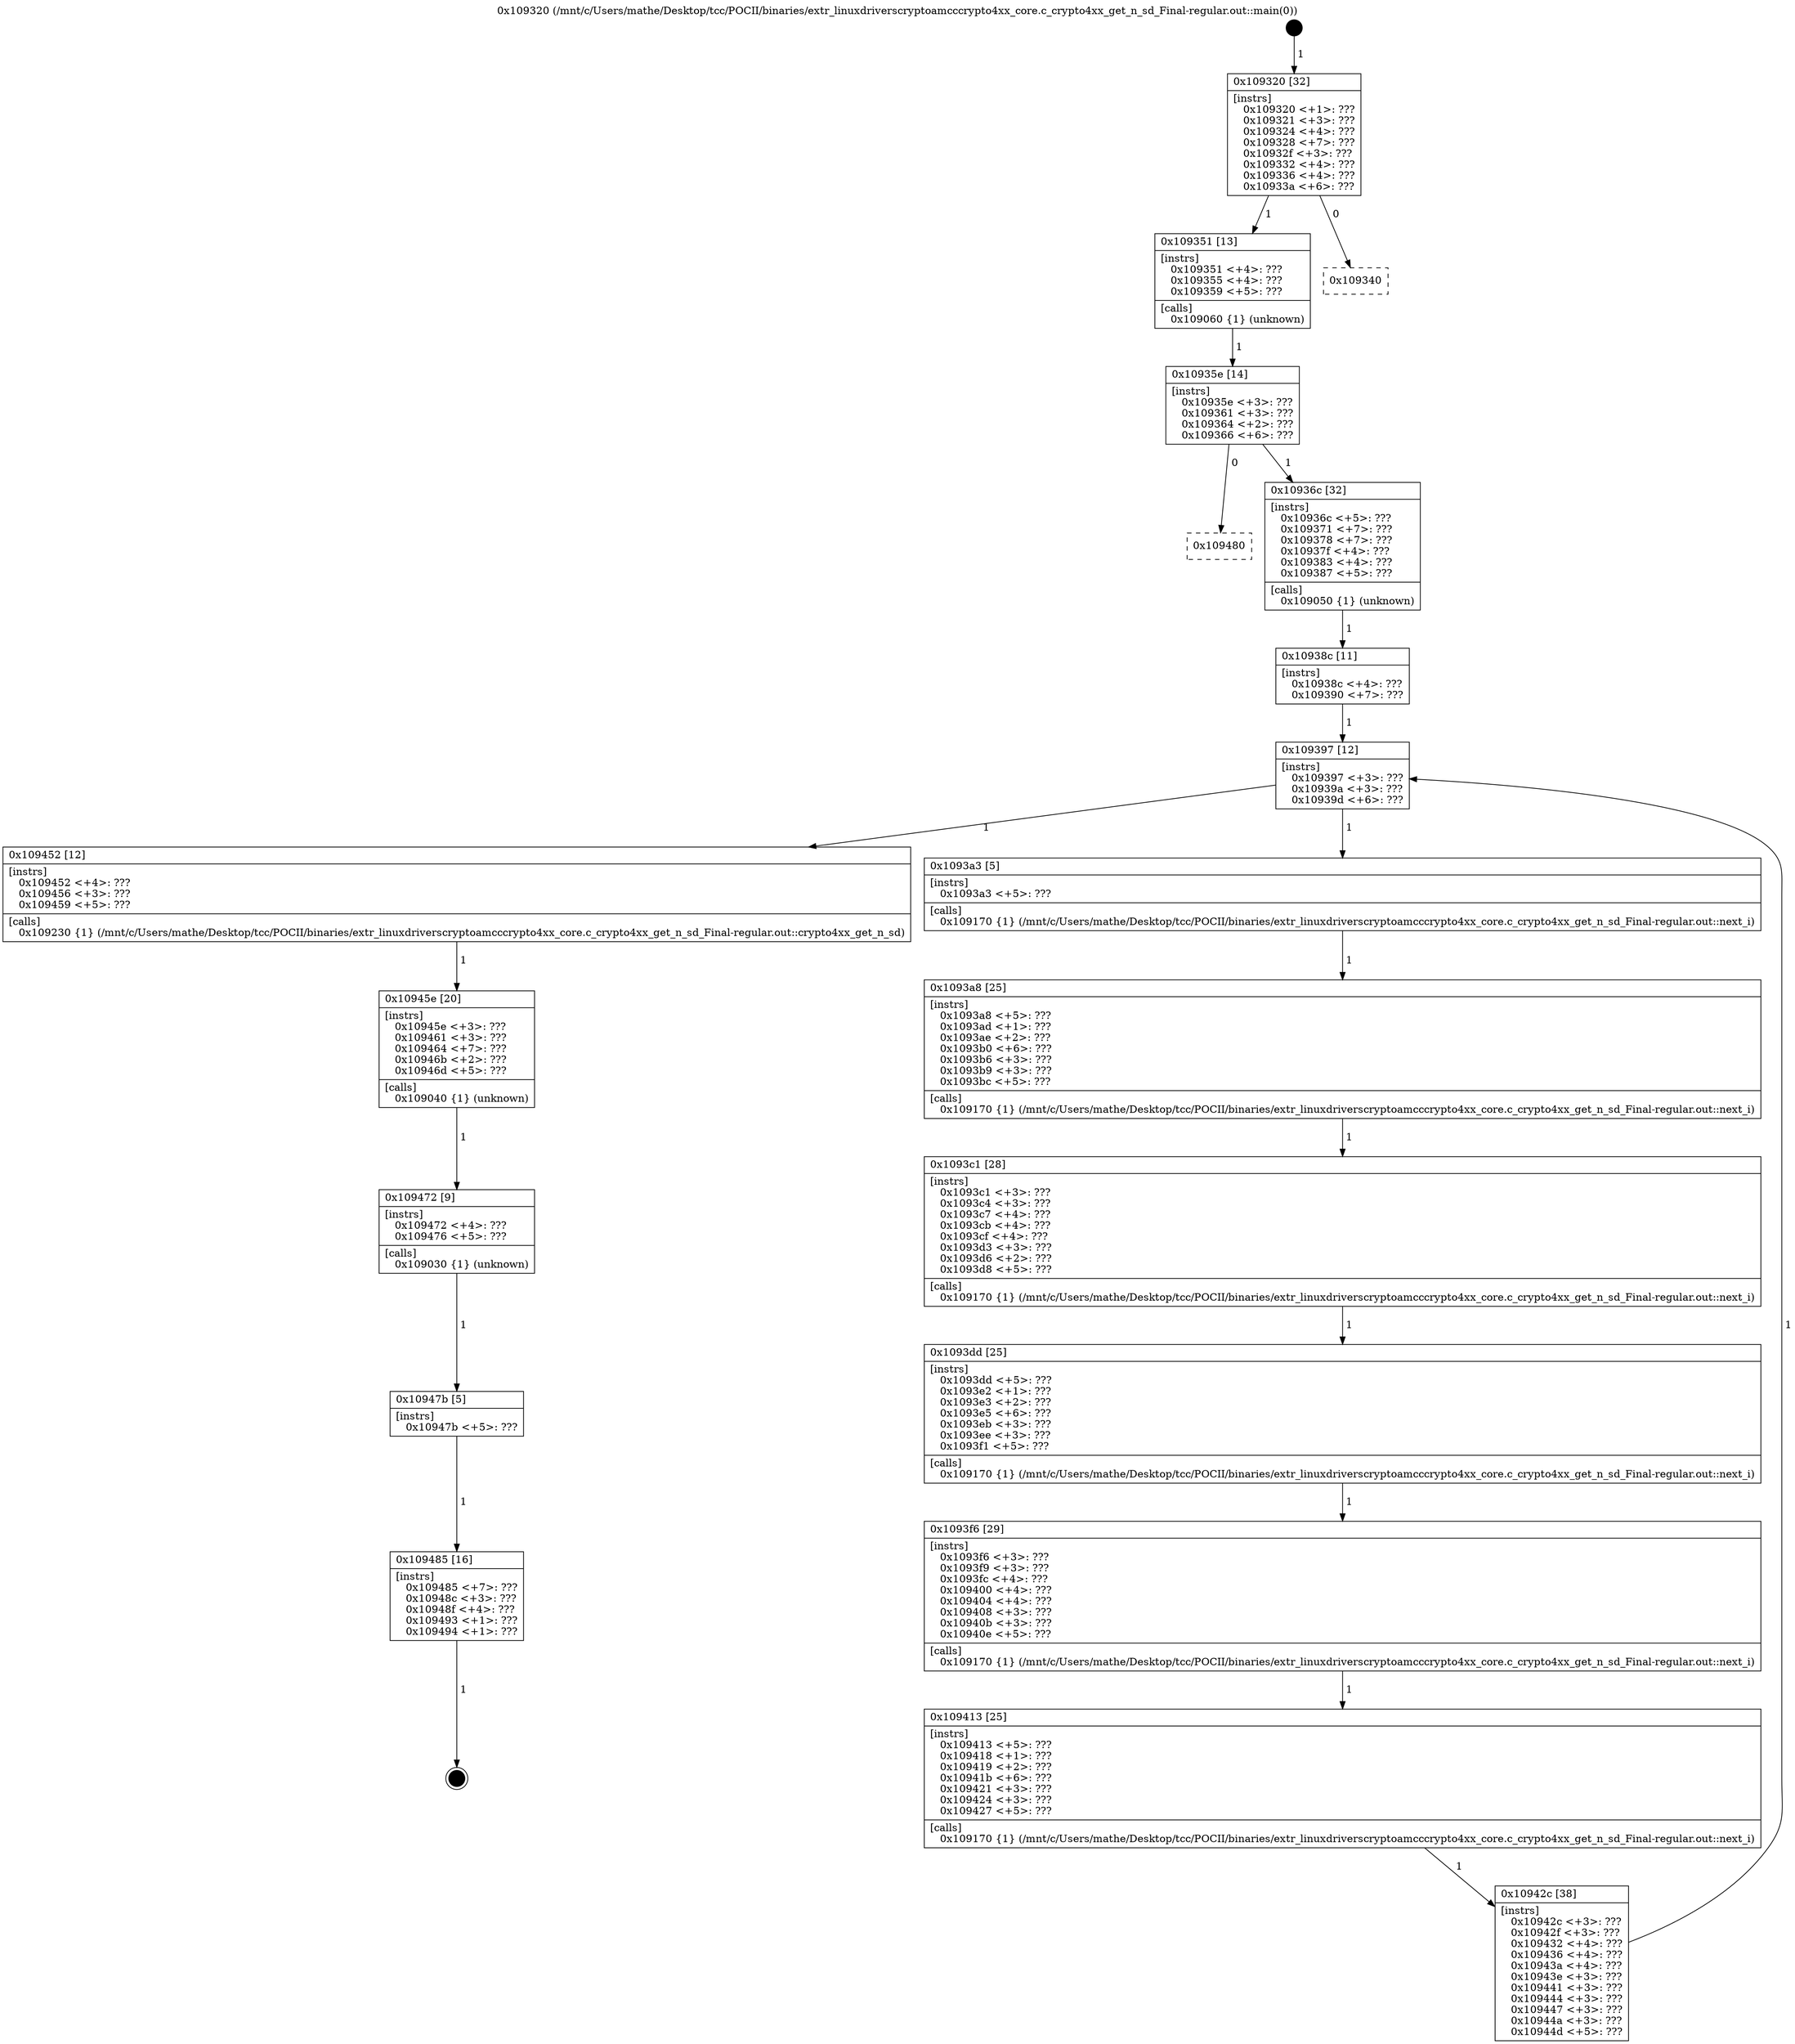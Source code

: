 digraph "0x109320" {
  label = "0x109320 (/mnt/c/Users/mathe/Desktop/tcc/POCII/binaries/extr_linuxdriverscryptoamcccrypto4xx_core.c_crypto4xx_get_n_sd_Final-regular.out::main(0))"
  labelloc = "t"
  node[shape=record]

  Entry [label="",width=0.3,height=0.3,shape=circle,fillcolor=black,style=filled]
  "0x109320" [label="{
     0x109320 [32]\l
     | [instrs]\l
     &nbsp;&nbsp;0x109320 \<+1\>: ???\l
     &nbsp;&nbsp;0x109321 \<+3\>: ???\l
     &nbsp;&nbsp;0x109324 \<+4\>: ???\l
     &nbsp;&nbsp;0x109328 \<+7\>: ???\l
     &nbsp;&nbsp;0x10932f \<+3\>: ???\l
     &nbsp;&nbsp;0x109332 \<+4\>: ???\l
     &nbsp;&nbsp;0x109336 \<+4\>: ???\l
     &nbsp;&nbsp;0x10933a \<+6\>: ???\l
  }"]
  "0x109351" [label="{
     0x109351 [13]\l
     | [instrs]\l
     &nbsp;&nbsp;0x109351 \<+4\>: ???\l
     &nbsp;&nbsp;0x109355 \<+4\>: ???\l
     &nbsp;&nbsp;0x109359 \<+5\>: ???\l
     | [calls]\l
     &nbsp;&nbsp;0x109060 \{1\} (unknown)\l
  }"]
  "0x109340" [label="{
     0x109340\l
  }", style=dashed]
  "0x10935e" [label="{
     0x10935e [14]\l
     | [instrs]\l
     &nbsp;&nbsp;0x10935e \<+3\>: ???\l
     &nbsp;&nbsp;0x109361 \<+3\>: ???\l
     &nbsp;&nbsp;0x109364 \<+2\>: ???\l
     &nbsp;&nbsp;0x109366 \<+6\>: ???\l
  }"]
  "0x109480" [label="{
     0x109480\l
  }", style=dashed]
  "0x10936c" [label="{
     0x10936c [32]\l
     | [instrs]\l
     &nbsp;&nbsp;0x10936c \<+5\>: ???\l
     &nbsp;&nbsp;0x109371 \<+7\>: ???\l
     &nbsp;&nbsp;0x109378 \<+7\>: ???\l
     &nbsp;&nbsp;0x10937f \<+4\>: ???\l
     &nbsp;&nbsp;0x109383 \<+4\>: ???\l
     &nbsp;&nbsp;0x109387 \<+5\>: ???\l
     | [calls]\l
     &nbsp;&nbsp;0x109050 \{1\} (unknown)\l
  }"]
  Exit [label="",width=0.3,height=0.3,shape=circle,fillcolor=black,style=filled,peripheries=2]
  "0x109397" [label="{
     0x109397 [12]\l
     | [instrs]\l
     &nbsp;&nbsp;0x109397 \<+3\>: ???\l
     &nbsp;&nbsp;0x10939a \<+3\>: ???\l
     &nbsp;&nbsp;0x10939d \<+6\>: ???\l
  }"]
  "0x109452" [label="{
     0x109452 [12]\l
     | [instrs]\l
     &nbsp;&nbsp;0x109452 \<+4\>: ???\l
     &nbsp;&nbsp;0x109456 \<+3\>: ???\l
     &nbsp;&nbsp;0x109459 \<+5\>: ???\l
     | [calls]\l
     &nbsp;&nbsp;0x109230 \{1\} (/mnt/c/Users/mathe/Desktop/tcc/POCII/binaries/extr_linuxdriverscryptoamcccrypto4xx_core.c_crypto4xx_get_n_sd_Final-regular.out::crypto4xx_get_n_sd)\l
  }"]
  "0x1093a3" [label="{
     0x1093a3 [5]\l
     | [instrs]\l
     &nbsp;&nbsp;0x1093a3 \<+5\>: ???\l
     | [calls]\l
     &nbsp;&nbsp;0x109170 \{1\} (/mnt/c/Users/mathe/Desktop/tcc/POCII/binaries/extr_linuxdriverscryptoamcccrypto4xx_core.c_crypto4xx_get_n_sd_Final-regular.out::next_i)\l
  }"]
  "0x1093a8" [label="{
     0x1093a8 [25]\l
     | [instrs]\l
     &nbsp;&nbsp;0x1093a8 \<+5\>: ???\l
     &nbsp;&nbsp;0x1093ad \<+1\>: ???\l
     &nbsp;&nbsp;0x1093ae \<+2\>: ???\l
     &nbsp;&nbsp;0x1093b0 \<+6\>: ???\l
     &nbsp;&nbsp;0x1093b6 \<+3\>: ???\l
     &nbsp;&nbsp;0x1093b9 \<+3\>: ???\l
     &nbsp;&nbsp;0x1093bc \<+5\>: ???\l
     | [calls]\l
     &nbsp;&nbsp;0x109170 \{1\} (/mnt/c/Users/mathe/Desktop/tcc/POCII/binaries/extr_linuxdriverscryptoamcccrypto4xx_core.c_crypto4xx_get_n_sd_Final-regular.out::next_i)\l
  }"]
  "0x1093c1" [label="{
     0x1093c1 [28]\l
     | [instrs]\l
     &nbsp;&nbsp;0x1093c1 \<+3\>: ???\l
     &nbsp;&nbsp;0x1093c4 \<+3\>: ???\l
     &nbsp;&nbsp;0x1093c7 \<+4\>: ???\l
     &nbsp;&nbsp;0x1093cb \<+4\>: ???\l
     &nbsp;&nbsp;0x1093cf \<+4\>: ???\l
     &nbsp;&nbsp;0x1093d3 \<+3\>: ???\l
     &nbsp;&nbsp;0x1093d6 \<+2\>: ???\l
     &nbsp;&nbsp;0x1093d8 \<+5\>: ???\l
     | [calls]\l
     &nbsp;&nbsp;0x109170 \{1\} (/mnt/c/Users/mathe/Desktop/tcc/POCII/binaries/extr_linuxdriverscryptoamcccrypto4xx_core.c_crypto4xx_get_n_sd_Final-regular.out::next_i)\l
  }"]
  "0x1093dd" [label="{
     0x1093dd [25]\l
     | [instrs]\l
     &nbsp;&nbsp;0x1093dd \<+5\>: ???\l
     &nbsp;&nbsp;0x1093e2 \<+1\>: ???\l
     &nbsp;&nbsp;0x1093e3 \<+2\>: ???\l
     &nbsp;&nbsp;0x1093e5 \<+6\>: ???\l
     &nbsp;&nbsp;0x1093eb \<+3\>: ???\l
     &nbsp;&nbsp;0x1093ee \<+3\>: ???\l
     &nbsp;&nbsp;0x1093f1 \<+5\>: ???\l
     | [calls]\l
     &nbsp;&nbsp;0x109170 \{1\} (/mnt/c/Users/mathe/Desktop/tcc/POCII/binaries/extr_linuxdriverscryptoamcccrypto4xx_core.c_crypto4xx_get_n_sd_Final-regular.out::next_i)\l
  }"]
  "0x1093f6" [label="{
     0x1093f6 [29]\l
     | [instrs]\l
     &nbsp;&nbsp;0x1093f6 \<+3\>: ???\l
     &nbsp;&nbsp;0x1093f9 \<+3\>: ???\l
     &nbsp;&nbsp;0x1093fc \<+4\>: ???\l
     &nbsp;&nbsp;0x109400 \<+4\>: ???\l
     &nbsp;&nbsp;0x109404 \<+4\>: ???\l
     &nbsp;&nbsp;0x109408 \<+3\>: ???\l
     &nbsp;&nbsp;0x10940b \<+3\>: ???\l
     &nbsp;&nbsp;0x10940e \<+5\>: ???\l
     | [calls]\l
     &nbsp;&nbsp;0x109170 \{1\} (/mnt/c/Users/mathe/Desktop/tcc/POCII/binaries/extr_linuxdriverscryptoamcccrypto4xx_core.c_crypto4xx_get_n_sd_Final-regular.out::next_i)\l
  }"]
  "0x109413" [label="{
     0x109413 [25]\l
     | [instrs]\l
     &nbsp;&nbsp;0x109413 \<+5\>: ???\l
     &nbsp;&nbsp;0x109418 \<+1\>: ???\l
     &nbsp;&nbsp;0x109419 \<+2\>: ???\l
     &nbsp;&nbsp;0x10941b \<+6\>: ???\l
     &nbsp;&nbsp;0x109421 \<+3\>: ???\l
     &nbsp;&nbsp;0x109424 \<+3\>: ???\l
     &nbsp;&nbsp;0x109427 \<+5\>: ???\l
     | [calls]\l
     &nbsp;&nbsp;0x109170 \{1\} (/mnt/c/Users/mathe/Desktop/tcc/POCII/binaries/extr_linuxdriverscryptoamcccrypto4xx_core.c_crypto4xx_get_n_sd_Final-regular.out::next_i)\l
  }"]
  "0x10942c" [label="{
     0x10942c [38]\l
     | [instrs]\l
     &nbsp;&nbsp;0x10942c \<+3\>: ???\l
     &nbsp;&nbsp;0x10942f \<+3\>: ???\l
     &nbsp;&nbsp;0x109432 \<+4\>: ???\l
     &nbsp;&nbsp;0x109436 \<+4\>: ???\l
     &nbsp;&nbsp;0x10943a \<+4\>: ???\l
     &nbsp;&nbsp;0x10943e \<+3\>: ???\l
     &nbsp;&nbsp;0x109441 \<+3\>: ???\l
     &nbsp;&nbsp;0x109444 \<+3\>: ???\l
     &nbsp;&nbsp;0x109447 \<+3\>: ???\l
     &nbsp;&nbsp;0x10944a \<+3\>: ???\l
     &nbsp;&nbsp;0x10944d \<+5\>: ???\l
  }"]
  "0x10938c" [label="{
     0x10938c [11]\l
     | [instrs]\l
     &nbsp;&nbsp;0x10938c \<+4\>: ???\l
     &nbsp;&nbsp;0x109390 \<+7\>: ???\l
  }"]
  "0x10945e" [label="{
     0x10945e [20]\l
     | [instrs]\l
     &nbsp;&nbsp;0x10945e \<+3\>: ???\l
     &nbsp;&nbsp;0x109461 \<+3\>: ???\l
     &nbsp;&nbsp;0x109464 \<+7\>: ???\l
     &nbsp;&nbsp;0x10946b \<+2\>: ???\l
     &nbsp;&nbsp;0x10946d \<+5\>: ???\l
     | [calls]\l
     &nbsp;&nbsp;0x109040 \{1\} (unknown)\l
  }"]
  "0x109472" [label="{
     0x109472 [9]\l
     | [instrs]\l
     &nbsp;&nbsp;0x109472 \<+4\>: ???\l
     &nbsp;&nbsp;0x109476 \<+5\>: ???\l
     | [calls]\l
     &nbsp;&nbsp;0x109030 \{1\} (unknown)\l
  }"]
  "0x10947b" [label="{
     0x10947b [5]\l
     | [instrs]\l
     &nbsp;&nbsp;0x10947b \<+5\>: ???\l
  }"]
  "0x109485" [label="{
     0x109485 [16]\l
     | [instrs]\l
     &nbsp;&nbsp;0x109485 \<+7\>: ???\l
     &nbsp;&nbsp;0x10948c \<+3\>: ???\l
     &nbsp;&nbsp;0x10948f \<+4\>: ???\l
     &nbsp;&nbsp;0x109493 \<+1\>: ???\l
     &nbsp;&nbsp;0x109494 \<+1\>: ???\l
  }"]
  Entry -> "0x109320" [label=" 1"]
  "0x109320" -> "0x109351" [label=" 1"]
  "0x109320" -> "0x109340" [label=" 0"]
  "0x109351" -> "0x10935e" [label=" 1"]
  "0x10935e" -> "0x109480" [label=" 0"]
  "0x10935e" -> "0x10936c" [label=" 1"]
  "0x109485" -> Exit [label=" 1"]
  "0x10936c" -> "0x10938c" [label=" 1"]
  "0x109397" -> "0x109452" [label=" 1"]
  "0x109397" -> "0x1093a3" [label=" 1"]
  "0x1093a3" -> "0x1093a8" [label=" 1"]
  "0x1093a8" -> "0x1093c1" [label=" 1"]
  "0x1093c1" -> "0x1093dd" [label=" 1"]
  "0x1093dd" -> "0x1093f6" [label=" 1"]
  "0x1093f6" -> "0x109413" [label=" 1"]
  "0x109413" -> "0x10942c" [label=" 1"]
  "0x10938c" -> "0x109397" [label=" 1"]
  "0x10942c" -> "0x109397" [label=" 1"]
  "0x109452" -> "0x10945e" [label=" 1"]
  "0x10945e" -> "0x109472" [label=" 1"]
  "0x109472" -> "0x10947b" [label=" 1"]
  "0x10947b" -> "0x109485" [label=" 1"]
}

